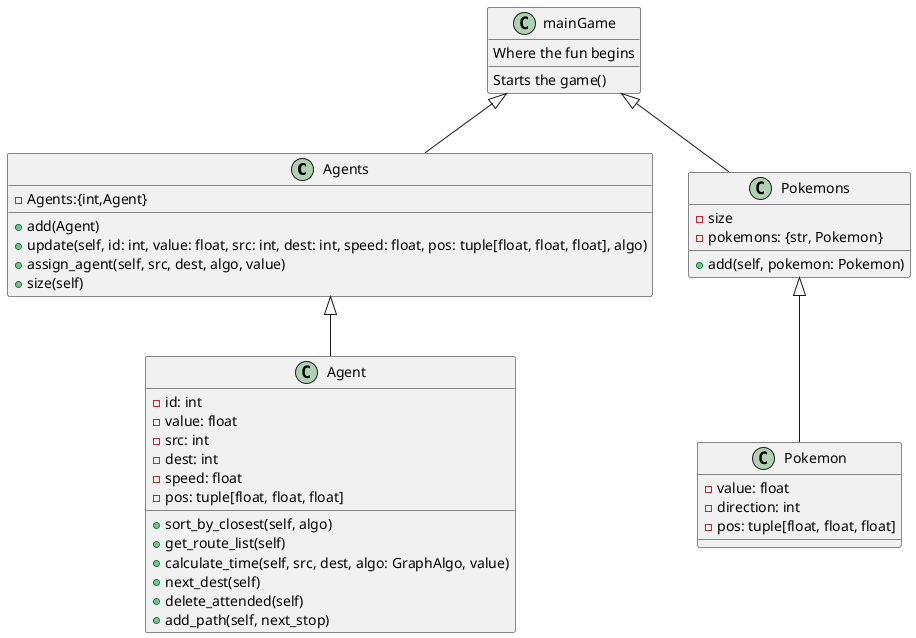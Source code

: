 @startuml
'https://plantuml.com/class-diagram

class Agents{
- Agents:{int,Agent}
+ add(Agent)
+update(self, id: int, value: float, src: int, dest: int, speed: float, pos: tuple[float, float, float], algo)
+assign_agent(self, src, dest, algo, value)
+size(self)
}
class Agent{
-id: int
-value: float
-src: int
-dest: int
-speed: float
-pos: tuple[float, float, float]
+sort_by_closest(self, algo)
+get_route_list(self)
+calculate_time(self, src, dest, algo: GraphAlgo, value)
+next_dest(self)
+delete_attended(self)
+add_path(self, next_stop)
}
Agents <|-- Agent
class Pokemons{
-size
-pokemons: {str, Pokemon}
+add(self, pokemon: Pokemon)
}
class Pokemon{
-value: float
 -direction: int
  -pos: tuple[float, float, float]
}
Pokemons <|--Pokemon

class mainGame{
Where the fun begins
Starts the game()
}
mainGame <|-- Pokemons
mainGame <|-- Agents

@enduml